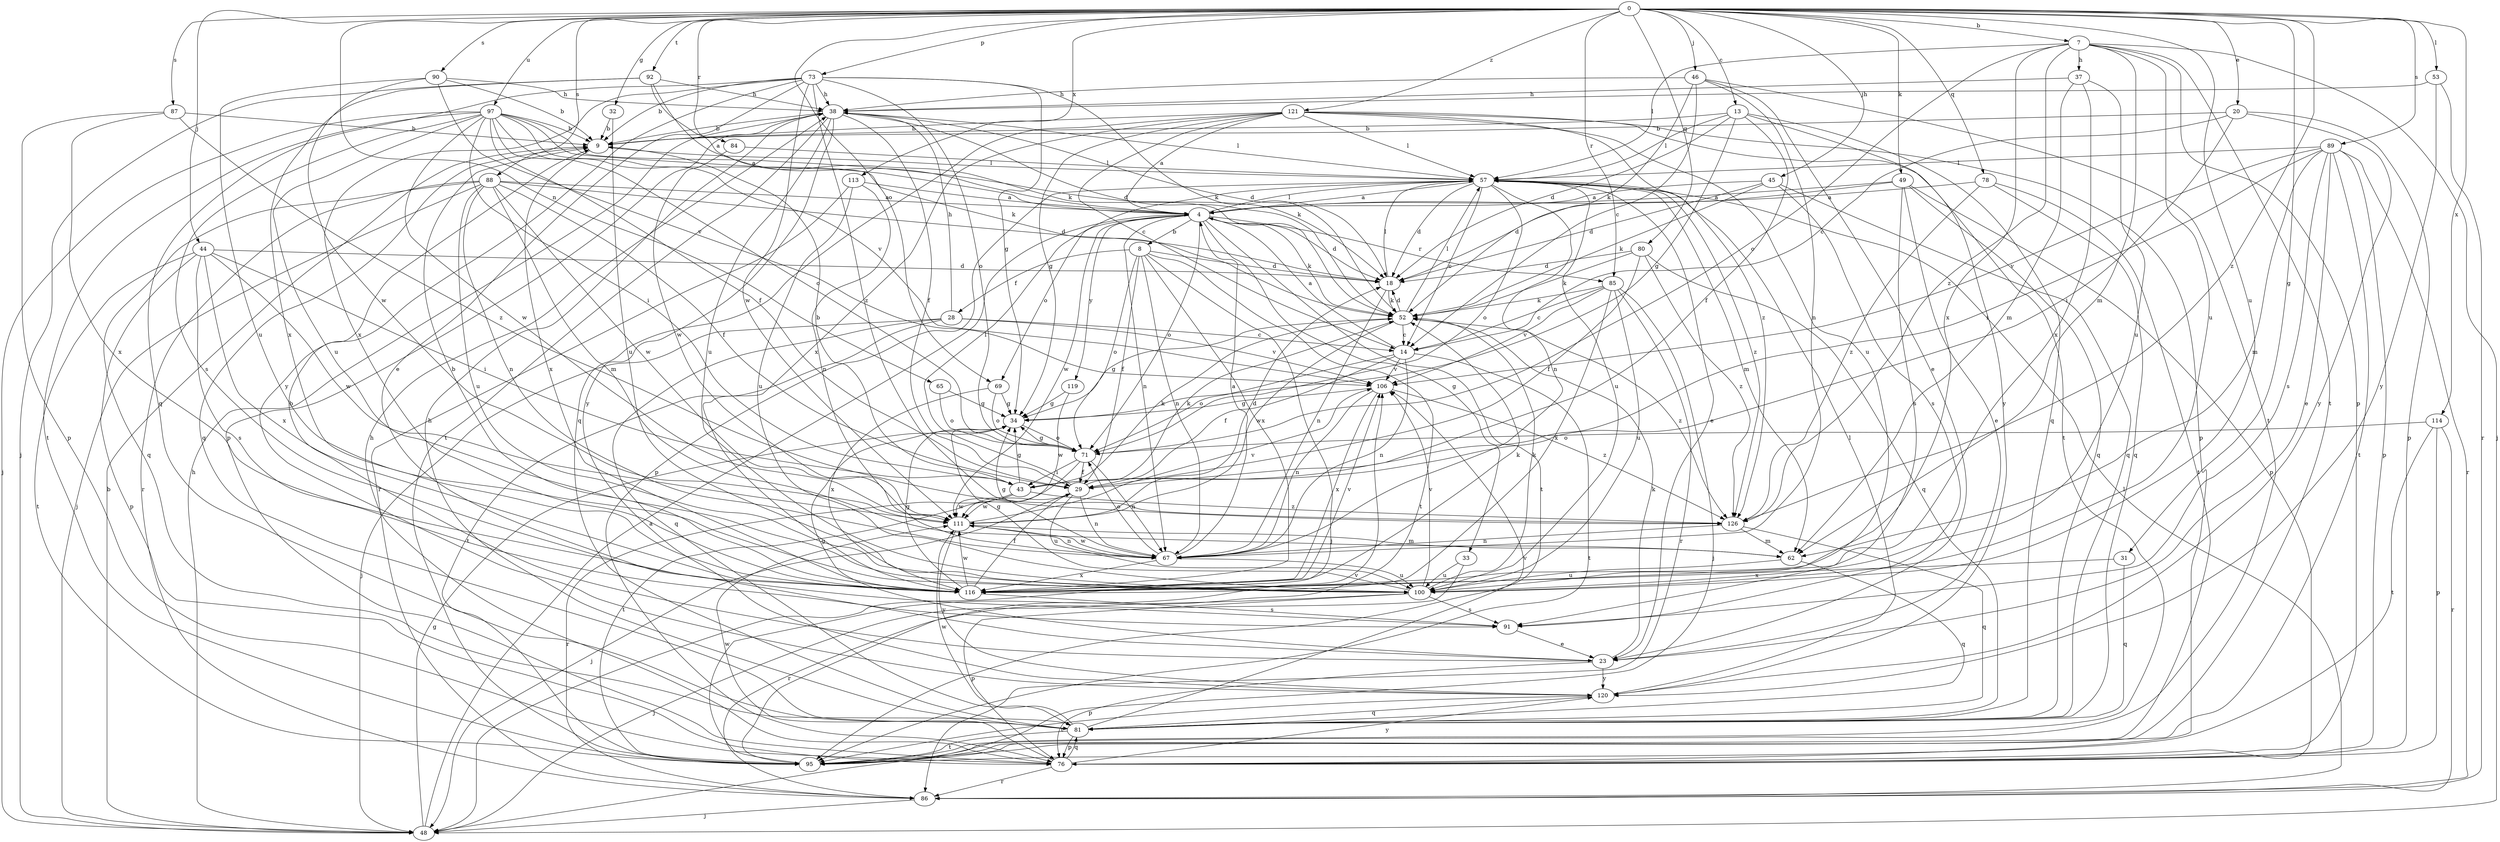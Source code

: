 strict digraph  {
0;
4;
7;
8;
9;
13;
14;
18;
20;
23;
28;
29;
31;
32;
33;
34;
37;
38;
43;
44;
45;
46;
48;
49;
52;
53;
57;
62;
65;
67;
69;
71;
73;
76;
78;
80;
81;
84;
85;
86;
87;
88;
89;
90;
91;
92;
95;
97;
100;
106;
111;
113;
114;
116;
119;
120;
121;
126;
0 -> 7  [label=b];
0 -> 13  [label=c];
0 -> 20  [label=e];
0 -> 31  [label=g];
0 -> 32  [label=g];
0 -> 44  [label=j];
0 -> 45  [label=j];
0 -> 46  [label=j];
0 -> 49  [label=k];
0 -> 53  [label=l];
0 -> 65  [label=n];
0 -> 69  [label=o];
0 -> 73  [label=p];
0 -> 78  [label=q];
0 -> 80  [label=q];
0 -> 84  [label=r];
0 -> 85  [label=r];
0 -> 87  [label=s];
0 -> 88  [label=s];
0 -> 89  [label=s];
0 -> 90  [label=s];
0 -> 92  [label=t];
0 -> 97  [label=u];
0 -> 100  [label=u];
0 -> 113  [label=x];
0 -> 114  [label=x];
0 -> 121  [label=z];
0 -> 126  [label=z];
4 -> 8  [label=b];
4 -> 18  [label=d];
4 -> 33  [label=g];
4 -> 52  [label=k];
4 -> 57  [label=l];
4 -> 67  [label=n];
4 -> 69  [label=o];
4 -> 71  [label=o];
4 -> 85  [label=r];
4 -> 95  [label=t];
4 -> 111  [label=w];
4 -> 119  [label=y];
7 -> 37  [label=h];
7 -> 48  [label=j];
7 -> 57  [label=l];
7 -> 62  [label=m];
7 -> 71  [label=o];
7 -> 76  [label=p];
7 -> 95  [label=t];
7 -> 100  [label=u];
7 -> 116  [label=x];
7 -> 126  [label=z];
8 -> 18  [label=d];
8 -> 28  [label=f];
8 -> 29  [label=f];
8 -> 48  [label=j];
8 -> 67  [label=n];
8 -> 71  [label=o];
8 -> 95  [label=t];
8 -> 116  [label=x];
9 -> 57  [label=l];
9 -> 81  [label=q];
9 -> 116  [label=x];
13 -> 9  [label=b];
13 -> 18  [label=d];
13 -> 29  [label=f];
13 -> 34  [label=g];
13 -> 57  [label=l];
13 -> 81  [label=q];
13 -> 120  [label=y];
14 -> 4  [label=a];
14 -> 29  [label=f];
14 -> 67  [label=n];
14 -> 71  [label=o];
14 -> 95  [label=t];
14 -> 106  [label=v];
18 -> 52  [label=k];
18 -> 57  [label=l];
18 -> 67  [label=n];
20 -> 9  [label=b];
20 -> 14  [label=c];
20 -> 43  [label=i];
20 -> 76  [label=p];
20 -> 120  [label=y];
23 -> 9  [label=b];
23 -> 34  [label=g];
23 -> 52  [label=k];
23 -> 76  [label=p];
23 -> 120  [label=y];
28 -> 14  [label=c];
28 -> 38  [label=h];
28 -> 48  [label=j];
28 -> 81  [label=q];
28 -> 95  [label=t];
28 -> 106  [label=v];
29 -> 48  [label=j];
29 -> 52  [label=k];
29 -> 57  [label=l];
29 -> 67  [label=n];
29 -> 100  [label=u];
29 -> 111  [label=w];
31 -> 81  [label=q];
31 -> 116  [label=x];
32 -> 9  [label=b];
32 -> 100  [label=u];
33 -> 86  [label=r];
33 -> 100  [label=u];
34 -> 71  [label=o];
37 -> 38  [label=h];
37 -> 62  [label=m];
37 -> 100  [label=u];
37 -> 116  [label=x];
38 -> 9  [label=b];
38 -> 18  [label=d];
38 -> 29  [label=f];
38 -> 52  [label=k];
38 -> 57  [label=l];
38 -> 76  [label=p];
38 -> 95  [label=t];
38 -> 100  [label=u];
38 -> 120  [label=y];
43 -> 9  [label=b];
43 -> 34  [label=g];
43 -> 52  [label=k];
43 -> 86  [label=r];
43 -> 111  [label=w];
43 -> 126  [label=z];
44 -> 18  [label=d];
44 -> 43  [label=i];
44 -> 76  [label=p];
44 -> 91  [label=s];
44 -> 95  [label=t];
44 -> 111  [label=w];
44 -> 116  [label=x];
45 -> 4  [label=a];
45 -> 18  [label=d];
45 -> 52  [label=k];
45 -> 81  [label=q];
45 -> 91  [label=s];
46 -> 14  [label=c];
46 -> 23  [label=e];
46 -> 38  [label=h];
46 -> 52  [label=k];
46 -> 67  [label=n];
46 -> 95  [label=t];
48 -> 4  [label=a];
48 -> 9  [label=b];
48 -> 34  [label=g];
48 -> 38  [label=h];
49 -> 4  [label=a];
49 -> 18  [label=d];
49 -> 23  [label=e];
49 -> 76  [label=p];
49 -> 81  [label=q];
49 -> 91  [label=s];
52 -> 14  [label=c];
52 -> 18  [label=d];
52 -> 34  [label=g];
52 -> 57  [label=l];
52 -> 111  [label=w];
52 -> 126  [label=z];
53 -> 38  [label=h];
53 -> 86  [label=r];
53 -> 120  [label=y];
57 -> 4  [label=a];
57 -> 14  [label=c];
57 -> 18  [label=d];
57 -> 23  [label=e];
57 -> 62  [label=m];
57 -> 67  [label=n];
57 -> 71  [label=o];
57 -> 76  [label=p];
57 -> 100  [label=u];
57 -> 126  [label=z];
62 -> 81  [label=q];
62 -> 100  [label=u];
65 -> 34  [label=g];
65 -> 71  [label=o];
67 -> 4  [label=a];
67 -> 34  [label=g];
67 -> 71  [label=o];
67 -> 100  [label=u];
67 -> 111  [label=w];
67 -> 116  [label=x];
69 -> 34  [label=g];
69 -> 71  [label=o];
69 -> 116  [label=x];
71 -> 29  [label=f];
71 -> 34  [label=g];
71 -> 43  [label=i];
71 -> 67  [label=n];
71 -> 95  [label=t];
73 -> 9  [label=b];
73 -> 23  [label=e];
73 -> 34  [label=g];
73 -> 38  [label=h];
73 -> 52  [label=k];
73 -> 71  [label=o];
73 -> 81  [label=q];
73 -> 111  [label=w];
73 -> 116  [label=x];
73 -> 120  [label=y];
73 -> 126  [label=z];
76 -> 38  [label=h];
76 -> 81  [label=q];
76 -> 86  [label=r];
76 -> 111  [label=w];
76 -> 120  [label=y];
78 -> 4  [label=a];
78 -> 81  [label=q];
78 -> 95  [label=t];
78 -> 126  [label=z];
80 -> 18  [label=d];
80 -> 29  [label=f];
80 -> 52  [label=k];
80 -> 81  [label=q];
80 -> 126  [label=z];
81 -> 38  [label=h];
81 -> 76  [label=p];
81 -> 95  [label=t];
81 -> 106  [label=v];
81 -> 111  [label=w];
84 -> 57  [label=l];
84 -> 111  [label=w];
85 -> 14  [label=c];
85 -> 48  [label=j];
85 -> 52  [label=k];
85 -> 86  [label=r];
85 -> 100  [label=u];
85 -> 106  [label=v];
85 -> 116  [label=x];
86 -> 48  [label=j];
86 -> 57  [label=l];
87 -> 9  [label=b];
87 -> 76  [label=p];
87 -> 116  [label=x];
87 -> 126  [label=z];
88 -> 4  [label=a];
88 -> 18  [label=d];
88 -> 29  [label=f];
88 -> 48  [label=j];
88 -> 62  [label=m];
88 -> 67  [label=n];
88 -> 81  [label=q];
88 -> 86  [label=r];
88 -> 100  [label=u];
88 -> 111  [label=w];
89 -> 23  [label=e];
89 -> 43  [label=i];
89 -> 57  [label=l];
89 -> 62  [label=m];
89 -> 76  [label=p];
89 -> 86  [label=r];
89 -> 91  [label=s];
89 -> 95  [label=t];
89 -> 106  [label=v];
90 -> 9  [label=b];
90 -> 38  [label=h];
90 -> 100  [label=u];
90 -> 106  [label=v];
90 -> 111  [label=w];
91 -> 23  [label=e];
92 -> 4  [label=a];
92 -> 38  [label=h];
92 -> 48  [label=j];
92 -> 52  [label=k];
92 -> 116  [label=x];
95 -> 106  [label=v];
97 -> 4  [label=a];
97 -> 9  [label=b];
97 -> 18  [label=d];
97 -> 29  [label=f];
97 -> 43  [label=i];
97 -> 48  [label=j];
97 -> 52  [label=k];
97 -> 71  [label=o];
97 -> 91  [label=s];
97 -> 95  [label=t];
97 -> 100  [label=u];
97 -> 106  [label=v];
97 -> 111  [label=w];
100 -> 34  [label=g];
100 -> 48  [label=j];
100 -> 52  [label=k];
100 -> 76  [label=p];
100 -> 91  [label=s];
100 -> 106  [label=v];
106 -> 34  [label=g];
106 -> 67  [label=n];
106 -> 116  [label=x];
106 -> 126  [label=z];
111 -> 18  [label=d];
111 -> 62  [label=m];
111 -> 67  [label=n];
111 -> 106  [label=v];
111 -> 120  [label=y];
113 -> 4  [label=a];
113 -> 67  [label=n];
113 -> 86  [label=r];
113 -> 100  [label=u];
114 -> 71  [label=o];
114 -> 76  [label=p];
114 -> 86  [label=r];
114 -> 95  [label=t];
116 -> 9  [label=b];
116 -> 29  [label=f];
116 -> 34  [label=g];
116 -> 52  [label=k];
116 -> 91  [label=s];
116 -> 106  [label=v];
116 -> 111  [label=w];
119 -> 34  [label=g];
119 -> 111  [label=w];
120 -> 57  [label=l];
120 -> 81  [label=q];
120 -> 95  [label=t];
121 -> 4  [label=a];
121 -> 9  [label=b];
121 -> 14  [label=c];
121 -> 34  [label=g];
121 -> 57  [label=l];
121 -> 76  [label=p];
121 -> 81  [label=q];
121 -> 95  [label=t];
121 -> 100  [label=u];
121 -> 116  [label=x];
121 -> 126  [label=z];
126 -> 62  [label=m];
126 -> 67  [label=n];
126 -> 81  [label=q];
}
